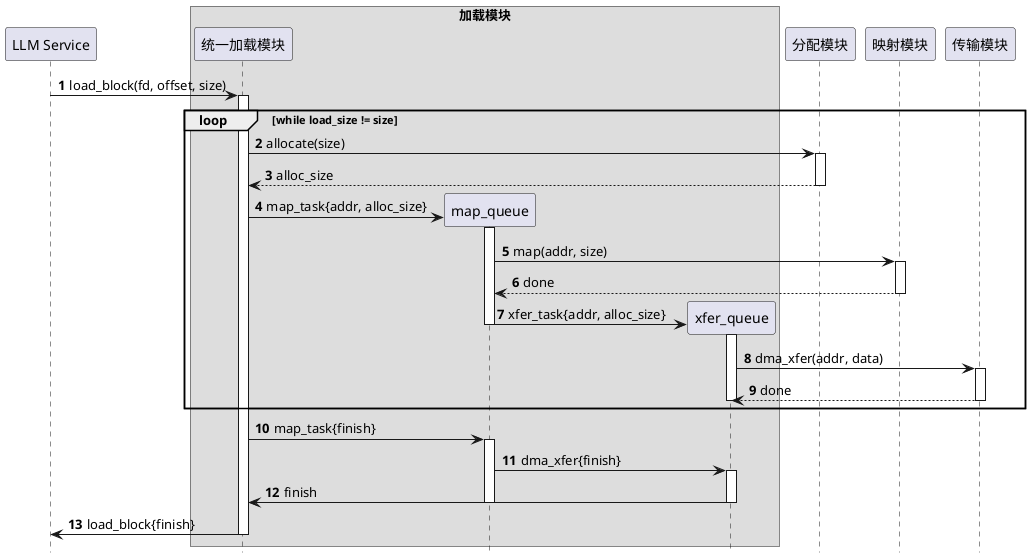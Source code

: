 @startuml
'https://plantuml.com/sequence-diagram

autonumber
hide footbox
participant "LLM Service" as llm

box "加载模块"
participant "统一加载模块" as loader
participant map_queue
participant xfer_queue
end box

participant "分配模块" as allocator
participant "映射模块" as mapper
participant "传输模块" as storage


llm -> loader++: load_block(fd, offset, size)
loop while load_size != size
loader -> allocator++: allocate(size)
allocator --> loader--: alloc_size

loader -> map_queue**: map_task{addr, alloc_size}
activate map_queue
map_queue -> mapper++: map(addr, size)
mapper --> map_queue--: done

map_queue -> xfer_queue**: xfer_task{addr, alloc_size}
map_queue--
activate xfer_queue
xfer_queue -> storage++: dma_xfer(addr, data)
storage --> xfer_queue--: done
xfer_queue--
end

loader -> map_queue++: map_task{finish}
map_queue -> xfer_queue++: dma_xfer{finish}
xfer_queue -> loader: finish
xfer_queue--
map_queue--
loader -> llm: load_block{finish}
loader--

@enduml